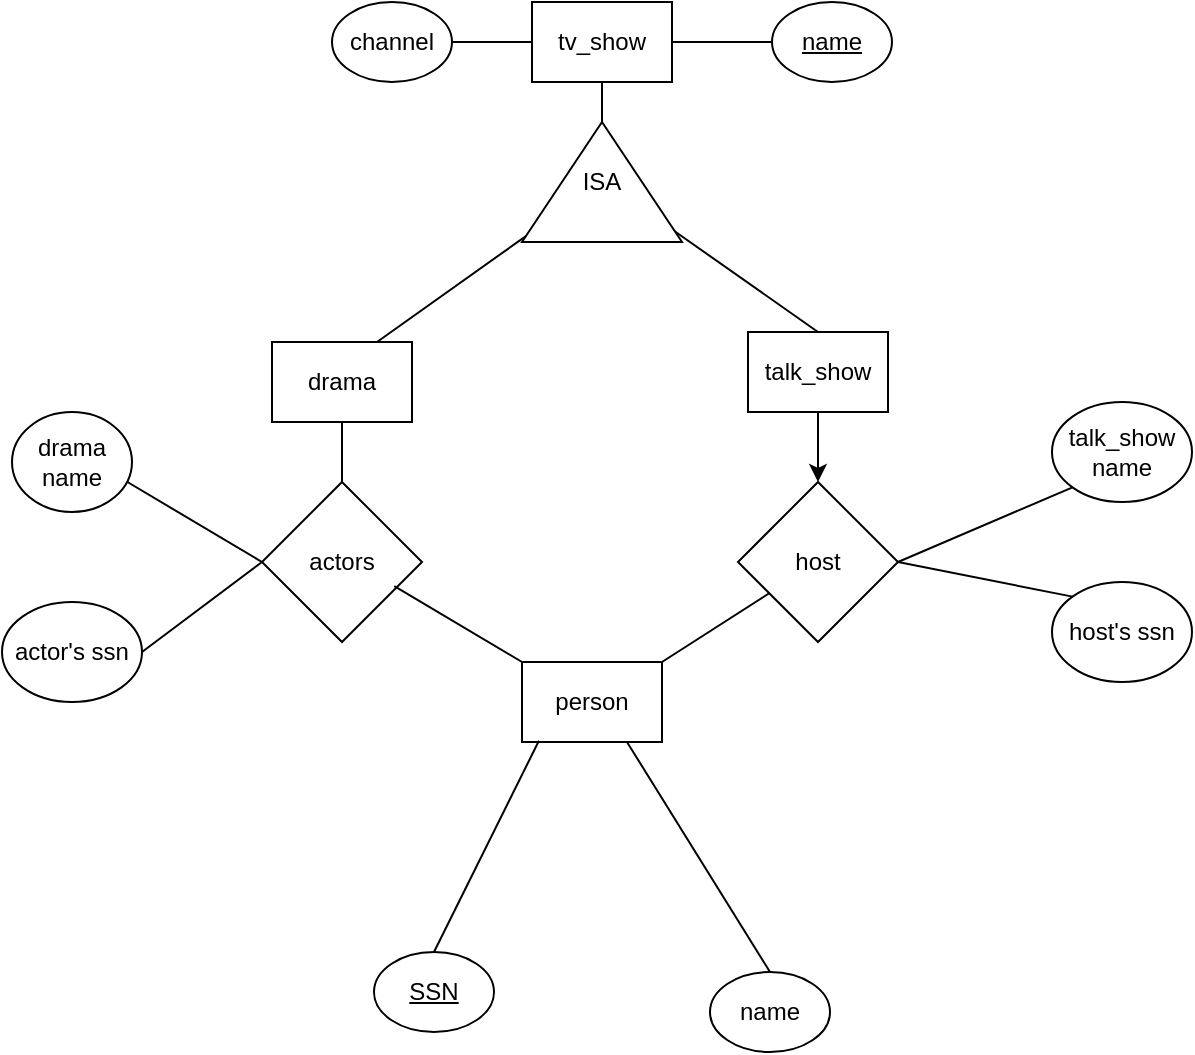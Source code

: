 <mxfile version="21.1.1" type="github">
  <diagram name="第1頁" id="jgAXVNBRgMBZShgyMuvH">
    <mxGraphModel dx="1077" dy="602" grid="1" gridSize="10" guides="1" tooltips="1" connect="1" arrows="1" fold="1" page="1" pageScale="1" pageWidth="827" pageHeight="1169" math="0" shadow="0">
      <root>
        <mxCell id="0" />
        <mxCell id="1" parent="0" />
        <mxCell id="Wwxn7E1qv-EfVadIdRsq-1" value="person" style="rounded=0;whiteSpace=wrap;html=1;" parent="1" vertex="1">
          <mxGeometry x="365" y="490" width="70" height="40" as="geometry" />
        </mxCell>
        <mxCell id="Wwxn7E1qv-EfVadIdRsq-2" value="SSN" style="ellipse;whiteSpace=wrap;html=1;fontStyle=4" parent="1" vertex="1">
          <mxGeometry x="291" y="635" width="60" height="40" as="geometry" />
        </mxCell>
        <mxCell id="Wwxn7E1qv-EfVadIdRsq-3" value="" style="endArrow=none;html=1;rounded=0;entryX=0.121;entryY=0.984;entryDx=0;entryDy=0;exitX=0.5;exitY=0;exitDx=0;exitDy=0;entryPerimeter=0;" parent="1" source="Wwxn7E1qv-EfVadIdRsq-2" target="Wwxn7E1qv-EfVadIdRsq-1" edge="1">
          <mxGeometry width="50" height="50" relative="1" as="geometry">
            <mxPoint x="363" y="845" as="sourcePoint" />
            <mxPoint x="413" y="795" as="targetPoint" />
          </mxGeometry>
        </mxCell>
        <mxCell id="Wwxn7E1qv-EfVadIdRsq-4" value="name" style="ellipse;whiteSpace=wrap;html=1;movable=1;resizable=1;rotatable=1;deletable=1;editable=1;locked=0;connectable=1;" parent="1" vertex="1">
          <mxGeometry x="459" y="645" width="60" height="40" as="geometry" />
        </mxCell>
        <mxCell id="Wwxn7E1qv-EfVadIdRsq-5" value="" style="endArrow=none;html=1;rounded=0;entryX=0.75;entryY=1;entryDx=0;entryDy=0;exitX=0.5;exitY=0;exitDx=0;exitDy=0;movable=1;resizable=1;rotatable=1;deletable=1;editable=1;locked=0;connectable=1;" parent="1" source="Wwxn7E1qv-EfVadIdRsq-4" target="Wwxn7E1qv-EfVadIdRsq-1" edge="1">
          <mxGeometry width="50" height="50" relative="1" as="geometry">
            <mxPoint x="450.5" y="845" as="sourcePoint" />
            <mxPoint x="447" y="785" as="targetPoint" />
          </mxGeometry>
        </mxCell>
        <mxCell id="Wwxn7E1qv-EfVadIdRsq-7" value="drama" style="rounded=0;whiteSpace=wrap;html=1;" parent="1" vertex="1">
          <mxGeometry x="240" y="330" width="70" height="40" as="geometry" />
        </mxCell>
        <mxCell id="Wwxn7E1qv-EfVadIdRsq-16" value="" style="endArrow=none;html=1;rounded=0;entryX=0.117;entryY=0.925;entryDx=0;entryDy=0;entryPerimeter=0;exitX=0.5;exitY=0;exitDx=0;exitDy=0;" parent="1" source="Wwxn7E1qv-EfVadIdRsq-31" target="Wwxn7E1qv-EfVadIdRsq-17" edge="1">
          <mxGeometry width="50" height="50" relative="1" as="geometry">
            <mxPoint x="480" y="330" as="sourcePoint" />
            <mxPoint x="398" y="305" as="targetPoint" />
          </mxGeometry>
        </mxCell>
        <mxCell id="Wwxn7E1qv-EfVadIdRsq-17" value="ISA" style="triangle;whiteSpace=wrap;html=1;rotation=90;flipV=1;flipH=1;horizontal=0;verticalAlign=middle;labelPosition=center;verticalLabelPosition=middle;align=center;" parent="1" vertex="1">
          <mxGeometry x="375" y="210" width="60" height="80" as="geometry" />
        </mxCell>
        <mxCell id="Wwxn7E1qv-EfVadIdRsq-18" value="" style="endArrow=none;html=1;rounded=0;exitX=0.75;exitY=0;exitDx=0;exitDy=0;" parent="1" source="Wwxn7E1qv-EfVadIdRsq-7" target="Wwxn7E1qv-EfVadIdRsq-17" edge="1">
          <mxGeometry width="50" height="50" relative="1" as="geometry">
            <mxPoint x="310" y="280" as="sourcePoint" />
            <mxPoint x="360" y="230" as="targetPoint" />
          </mxGeometry>
        </mxCell>
        <mxCell id="Wwxn7E1qv-EfVadIdRsq-21" value="tv_show" style="rounded=0;whiteSpace=wrap;html=1;" parent="1" vertex="1">
          <mxGeometry x="370" y="160" width="70" height="40" as="geometry" />
        </mxCell>
        <mxCell id="Wwxn7E1qv-EfVadIdRsq-22" value="channel" style="ellipse;whiteSpace=wrap;html=1;" parent="1" vertex="1">
          <mxGeometry x="270" y="160" width="60" height="40" as="geometry" />
        </mxCell>
        <mxCell id="Wwxn7E1qv-EfVadIdRsq-23" value="" style="endArrow=none;html=1;rounded=0;entryX=0;entryY=0.5;entryDx=0;entryDy=0;exitX=1;exitY=0.5;exitDx=0;exitDy=0;" parent="1" source="Wwxn7E1qv-EfVadIdRsq-22" target="Wwxn7E1qv-EfVadIdRsq-21" edge="1">
          <mxGeometry width="50" height="50" relative="1" as="geometry">
            <mxPoint x="481.213" y="139.998" as="sourcePoint" />
            <mxPoint x="646" y="244.14" as="targetPoint" />
          </mxGeometry>
        </mxCell>
        <mxCell id="Wwxn7E1qv-EfVadIdRsq-24" value="name" style="ellipse;whiteSpace=wrap;html=1;movable=1;resizable=1;rotatable=1;deletable=1;editable=1;locked=0;connectable=1;fontStyle=4" parent="1" vertex="1">
          <mxGeometry x="490" y="160" width="60" height="40" as="geometry" />
        </mxCell>
        <mxCell id="Wwxn7E1qv-EfVadIdRsq-25" value="" style="endArrow=none;html=1;rounded=0;entryX=1;entryY=0.5;entryDx=0;entryDy=0;exitX=0;exitY=0.5;exitDx=0;exitDy=0;movable=1;resizable=1;rotatable=1;deletable=1;editable=1;locked=0;connectable=1;" parent="1" source="Wwxn7E1qv-EfVadIdRsq-24" target="Wwxn7E1qv-EfVadIdRsq-21" edge="1">
          <mxGeometry width="50" height="50" relative="1" as="geometry">
            <mxPoint x="586" y="139.14" as="sourcePoint" />
            <mxPoint x="680" y="234.14" as="targetPoint" />
          </mxGeometry>
        </mxCell>
        <mxCell id="Wwxn7E1qv-EfVadIdRsq-26" value="" style="endArrow=none;html=1;rounded=0;entryX=0;entryY=0.5;entryDx=0;entryDy=0;exitX=0.5;exitY=1;exitDx=0;exitDy=0;" parent="1" source="Wwxn7E1qv-EfVadIdRsq-21" target="Wwxn7E1qv-EfVadIdRsq-17" edge="1">
          <mxGeometry width="50" height="50" relative="1" as="geometry">
            <mxPoint x="293" y="270" as="sourcePoint" />
            <mxPoint x="366" y="223" as="targetPoint" />
          </mxGeometry>
        </mxCell>
        <mxCell id="Wwxn7E1qv-EfVadIdRsq-29" value="" style="endArrow=none;html=1;rounded=0;exitX=1;exitY=0;exitDx=0;exitDy=0;" parent="1" source="Wwxn7E1qv-EfVadIdRsq-1" target="yyZb5kcJpjw0oZw3hkXW-1" edge="1">
          <mxGeometry width="50" height="50" relative="1" as="geometry">
            <mxPoint x="169.66" y="680" as="sourcePoint" />
            <mxPoint x="169.66" y="440" as="targetPoint" />
          </mxGeometry>
        </mxCell>
        <mxCell id="yyZb5kcJpjw0oZw3hkXW-2" value="" style="edgeStyle=orthogonalEdgeStyle;rounded=0;orthogonalLoop=1;jettySize=auto;html=1;" edge="1" parent="1" source="Wwxn7E1qv-EfVadIdRsq-31" target="yyZb5kcJpjw0oZw3hkXW-1">
          <mxGeometry relative="1" as="geometry" />
        </mxCell>
        <mxCell id="Wwxn7E1qv-EfVadIdRsq-31" value="talk_show" style="rounded=0;whiteSpace=wrap;html=1;" parent="1" vertex="1">
          <mxGeometry x="478" y="325" width="70" height="40" as="geometry" />
        </mxCell>
        <mxCell id="Wwxn7E1qv-EfVadIdRsq-37" value="" style="endArrow=none;html=1;rounded=0;entryX=0.5;entryY=1;entryDx=0;entryDy=0;exitX=0.5;exitY=0;exitDx=0;exitDy=0;" parent="1" source="yyZb5kcJpjw0oZw3hkXW-3" target="Wwxn7E1qv-EfVadIdRsq-7" edge="1">
          <mxGeometry width="50" height="50" relative="1" as="geometry">
            <mxPoint x="200.0" y="352.5" as="sourcePoint" />
            <mxPoint x="240" y="355" as="targetPoint" />
          </mxGeometry>
        </mxCell>
        <mxCell id="yyZb5kcJpjw0oZw3hkXW-1" value="host" style="rhombus;whiteSpace=wrap;html=1;" vertex="1" parent="1">
          <mxGeometry x="473" y="400" width="80" height="80" as="geometry" />
        </mxCell>
        <mxCell id="yyZb5kcJpjw0oZw3hkXW-3" value="actors" style="rhombus;whiteSpace=wrap;html=1;" vertex="1" parent="1">
          <mxGeometry x="235" y="400" width="80" height="80" as="geometry" />
        </mxCell>
        <mxCell id="yyZb5kcJpjw0oZw3hkXW-4" value="" style="endArrow=none;html=1;rounded=0;exitX=0;exitY=0;exitDx=0;exitDy=0;entryX=0.827;entryY=0.651;entryDx=0;entryDy=0;entryPerimeter=0;" edge="1" parent="1" source="Wwxn7E1qv-EfVadIdRsq-1" target="yyZb5kcJpjw0oZw3hkXW-3">
          <mxGeometry width="50" height="50" relative="1" as="geometry">
            <mxPoint x="454" y="495" as="sourcePoint" />
            <mxPoint x="499" y="466" as="targetPoint" />
          </mxGeometry>
        </mxCell>
        <mxCell id="yyZb5kcJpjw0oZw3hkXW-5" value="" style="endArrow=none;html=1;rounded=0;entryX=0;entryY=0.5;entryDx=0;entryDy=0;exitX=0.955;exitY=0.695;exitDx=0;exitDy=0;exitPerimeter=0;" edge="1" parent="1" source="yyZb5kcJpjw0oZw3hkXW-6" target="yyZb5kcJpjw0oZw3hkXW-3">
          <mxGeometry width="50" height="50" relative="1" as="geometry">
            <mxPoint x="160" y="390" as="sourcePoint" />
            <mxPoint x="410" y="380" as="targetPoint" />
          </mxGeometry>
        </mxCell>
        <mxCell id="yyZb5kcJpjw0oZw3hkXW-6" value="drama name" style="ellipse;whiteSpace=wrap;html=1;" vertex="1" parent="1">
          <mxGeometry x="110" y="365" width="60" height="50" as="geometry" />
        </mxCell>
        <mxCell id="yyZb5kcJpjw0oZw3hkXW-7" value="" style="endArrow=none;html=1;rounded=0;entryX=0;entryY=0.5;entryDx=0;entryDy=0;exitX=1;exitY=0.5;exitDx=0;exitDy=0;" edge="1" parent="1" source="yyZb5kcJpjw0oZw3hkXW-8" target="yyZb5kcJpjw0oZw3hkXW-3">
          <mxGeometry width="50" height="50" relative="1" as="geometry">
            <mxPoint x="170" y="470" as="sourcePoint" />
            <mxPoint x="410" y="370" as="targetPoint" />
          </mxGeometry>
        </mxCell>
        <mxCell id="yyZb5kcJpjw0oZw3hkXW-8" value="actor&#39;s ssn" style="ellipse;whiteSpace=wrap;html=1;" vertex="1" parent="1">
          <mxGeometry x="105" y="460" width="70" height="50" as="geometry" />
        </mxCell>
        <mxCell id="yyZb5kcJpjw0oZw3hkXW-9" value="" style="endArrow=none;html=1;rounded=0;entryX=0;entryY=1;entryDx=0;entryDy=0;exitX=1;exitY=0.5;exitDx=0;exitDy=0;" edge="1" parent="1" source="yyZb5kcJpjw0oZw3hkXW-1" target="yyZb5kcJpjw0oZw3hkXW-10">
          <mxGeometry width="50" height="50" relative="1" as="geometry">
            <mxPoint x="630" y="377.5" as="sourcePoint" />
            <mxPoint x="705" y="427.5" as="targetPoint" />
          </mxGeometry>
        </mxCell>
        <mxCell id="yyZb5kcJpjw0oZw3hkXW-10" value="talk_show name" style="ellipse;whiteSpace=wrap;html=1;" vertex="1" parent="1">
          <mxGeometry x="630" y="360" width="70" height="50" as="geometry" />
        </mxCell>
        <mxCell id="yyZb5kcJpjw0oZw3hkXW-11" value="" style="endArrow=none;html=1;rounded=0;entryX=0;entryY=0;entryDx=0;entryDy=0;exitX=1;exitY=0.5;exitDx=0;exitDy=0;" edge="1" parent="1" source="yyZb5kcJpjw0oZw3hkXW-1" target="yyZb5kcJpjw0oZw3hkXW-12">
          <mxGeometry width="50" height="50" relative="1" as="geometry">
            <mxPoint x="685" y="490" as="sourcePoint" />
            <mxPoint x="750" y="460" as="targetPoint" />
          </mxGeometry>
        </mxCell>
        <mxCell id="yyZb5kcJpjw0oZw3hkXW-12" value="host&#39;s ssn" style="ellipse;whiteSpace=wrap;html=1;" vertex="1" parent="1">
          <mxGeometry x="630" y="450" width="70" height="50" as="geometry" />
        </mxCell>
      </root>
    </mxGraphModel>
  </diagram>
</mxfile>
